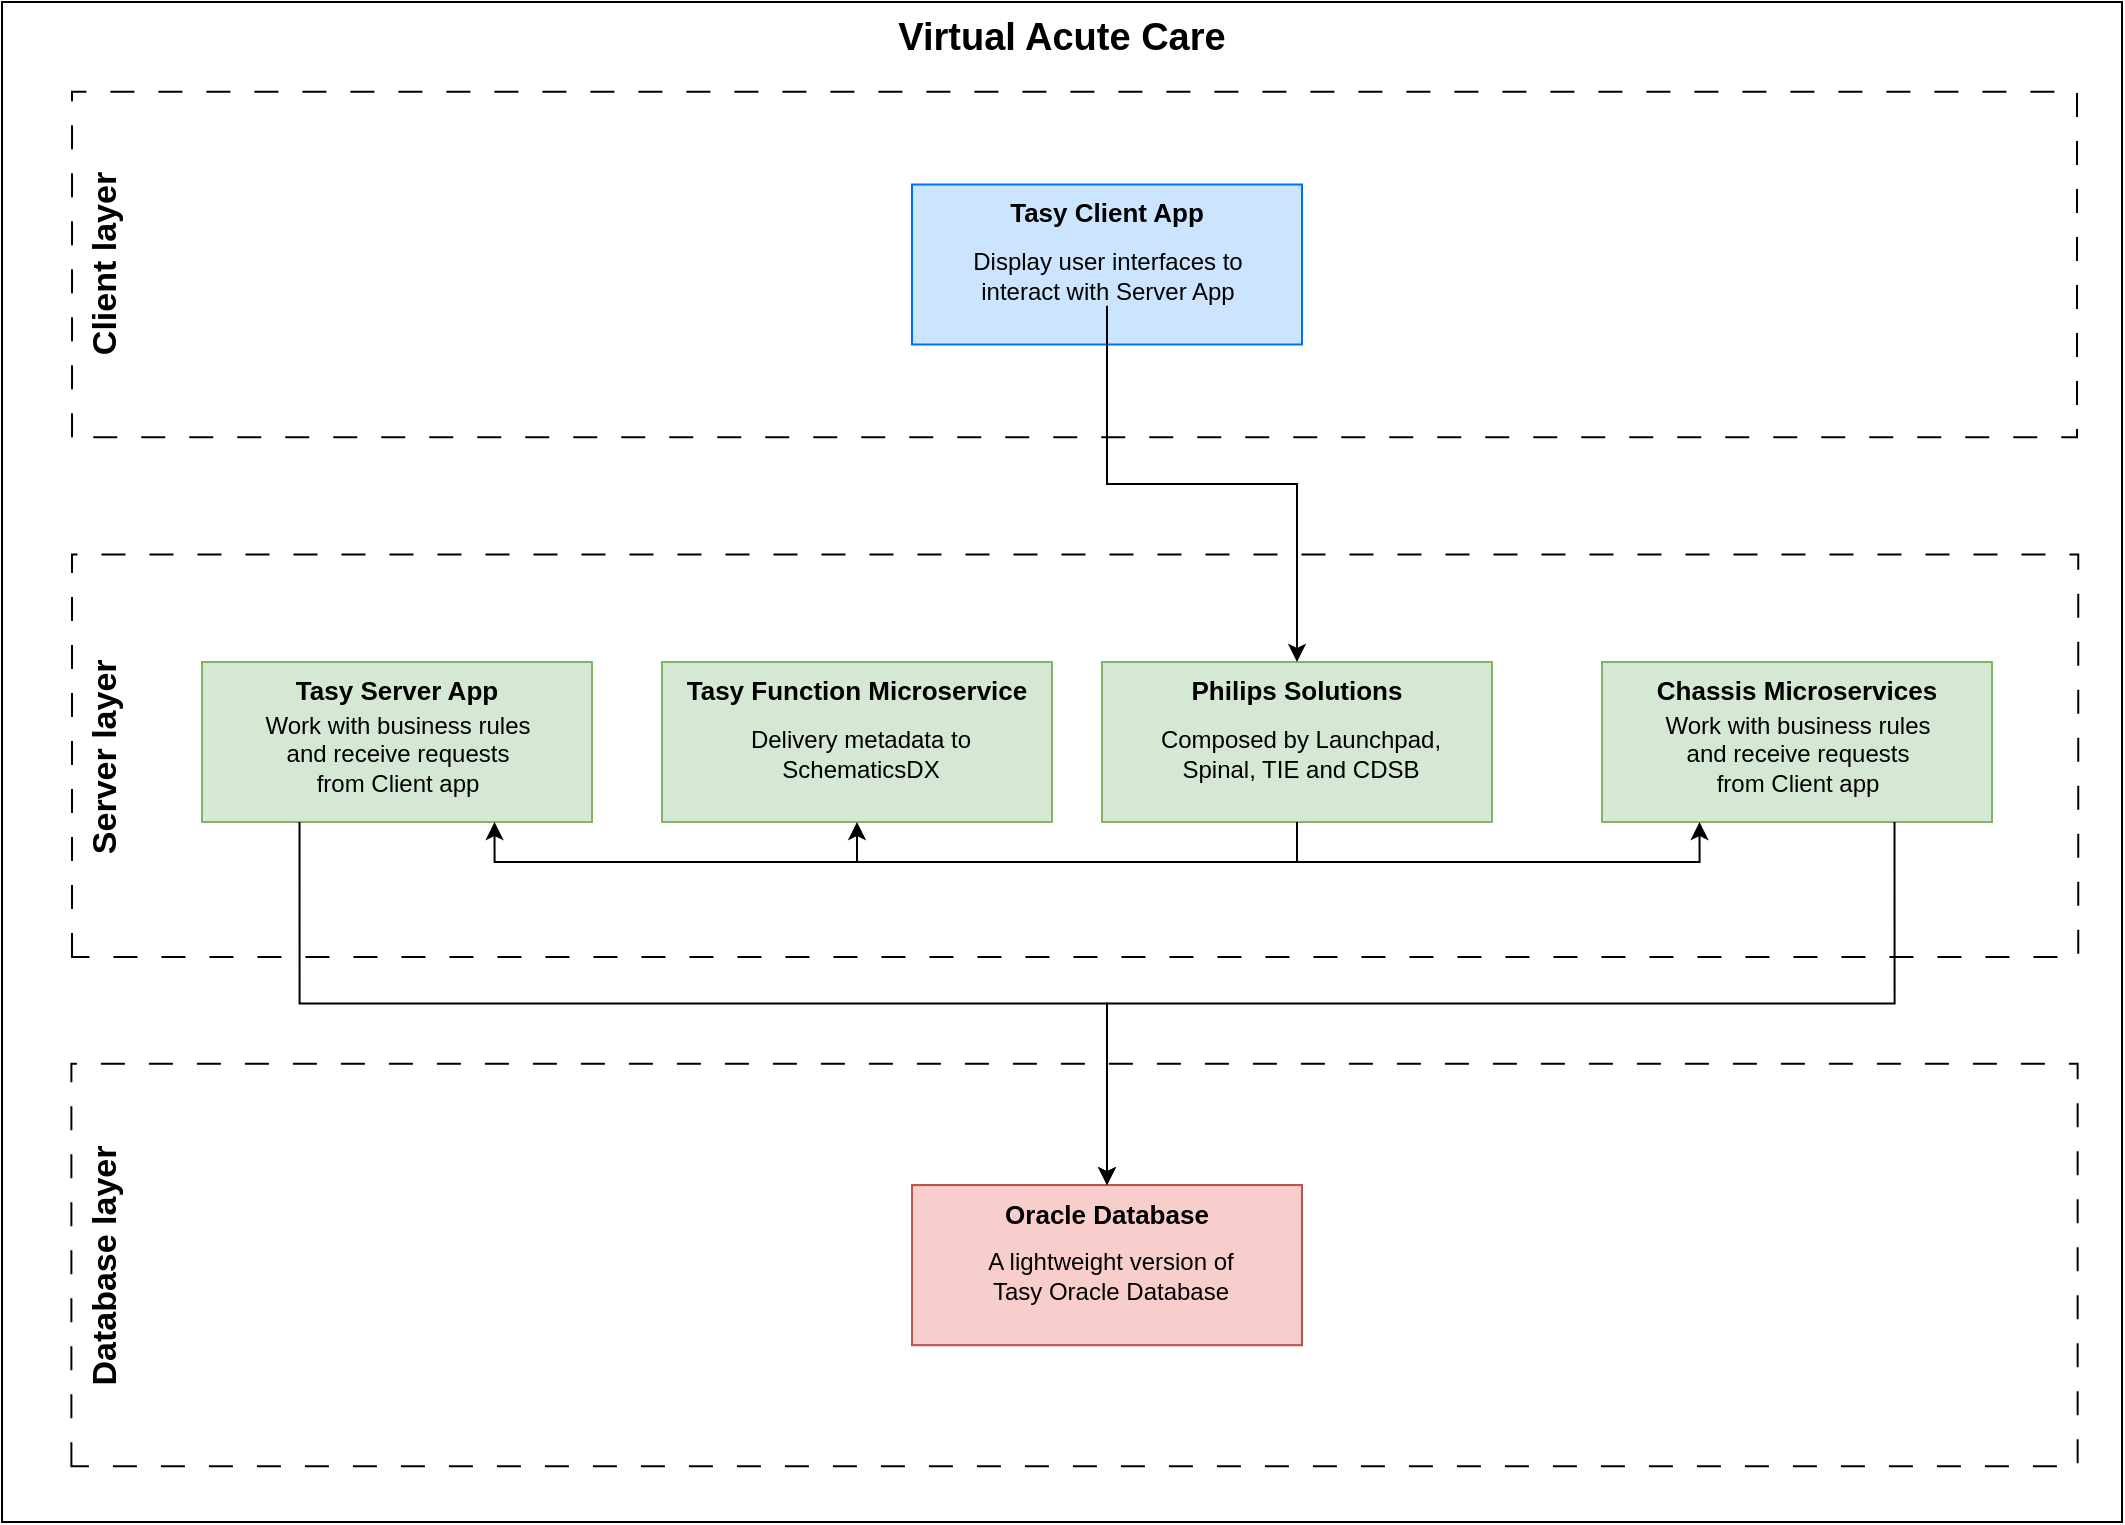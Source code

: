 <mxfile version="22.1.21" type="github">
  <diagram name="Page-1" id="HDLZt7XarpedacUDO0oT">
    <mxGraphModel dx="3133" dy="135" grid="1" gridSize="10" guides="1" tooltips="1" connect="1" arrows="1" fold="1" page="1" pageScale="1" pageWidth="850" pageHeight="1100" math="0" shadow="0">
      <root>
        <mxCell id="0" />
        <mxCell id="1" parent="0" />
        <mxCell id="nLgQ-aw-alhX12hGxTin-36" value="&lt;font style=&quot;font-size: 19px;&quot;&gt;&lt;b&gt;Virtual Acute Care&lt;/b&gt;&lt;/font&gt;" style="rounded=0;whiteSpace=wrap;html=1;verticalAlign=top;" parent="1" vertex="1">
          <mxGeometry x="-950" y="1610" width="1060" height="760" as="geometry" />
        </mxCell>
        <mxCell id="nLgQ-aw-alhX12hGxTin-5" value="Client layer" style="rounded=0;whiteSpace=wrap;html=1;dashed=1;dashPattern=12 12;labelPosition=center;verticalLabelPosition=middle;align=center;verticalAlign=top;rotation=-90;fontSize=17;fontStyle=1" parent="1" vertex="1">
          <mxGeometry x="-500.14" y="1240" width="172.8" height="1002.5" as="geometry" />
        </mxCell>
        <mxCell id="nLgQ-aw-alhX12hGxTin-7" value="Server layer" style="rounded=0;whiteSpace=wrap;html=1;dashed=1;dashPattern=12 12;labelPosition=center;verticalLabelPosition=middle;align=center;verticalAlign=top;rotation=-90;fontSize=17;fontStyle=1" parent="1" vertex="1">
          <mxGeometry x="-514.06" y="1485.32" width="201.25" height="1003.12" as="geometry" />
        </mxCell>
        <mxCell id="nLgQ-aw-alhX12hGxTin-10" value="" style="group" parent="1" vertex="1" connectable="0">
          <mxGeometry x="-495" y="1701.25" width="195" height="80" as="geometry" />
        </mxCell>
        <mxCell id="nLgQ-aw-alhX12hGxTin-1" value="&lt;b&gt;&lt;font style=&quot;font-size: 13px;&quot;&gt;Tasy Client App&lt;/font&gt;&lt;br&gt;&lt;/b&gt;" style="rounded=0;whiteSpace=wrap;html=1;fillColor=#cce5ff;strokeColor=#006eff;labelPosition=center;verticalLabelPosition=middle;align=center;verticalAlign=top;" parent="nLgQ-aw-alhX12hGxTin-10" vertex="1">
          <mxGeometry width="195" height="80" as="geometry" />
        </mxCell>
        <mxCell id="nLgQ-aw-alhX12hGxTin-8" value="Display user interfaces to interact with Server App" style="text;html=1;strokeColor=none;fillColor=none;align=center;verticalAlign=middle;whiteSpace=wrap;rounded=0;" parent="nLgQ-aw-alhX12hGxTin-10" vertex="1">
          <mxGeometry x="27.5" y="30.63" width="140" height="30" as="geometry" />
        </mxCell>
        <mxCell id="nLgQ-aw-alhX12hGxTin-11" value="" style="group;fillColor=#d5e8d4;strokeColor=#82b366;" parent="1" vertex="1" connectable="0">
          <mxGeometry x="-850" y="1940" width="195" height="80" as="geometry" />
        </mxCell>
        <mxCell id="nLgQ-aw-alhX12hGxTin-12" value="&lt;b&gt;&lt;font style=&quot;font-size: 13px;&quot;&gt;Tasy Server App&lt;/font&gt;&lt;br&gt;&lt;/b&gt;" style="rounded=0;whiteSpace=wrap;html=1;fillColor=#d5e8d4;strokeColor=#82b366;labelPosition=center;verticalLabelPosition=middle;align=center;verticalAlign=top;" parent="nLgQ-aw-alhX12hGxTin-11" vertex="1">
          <mxGeometry width="195" height="80" as="geometry" />
        </mxCell>
        <mxCell id="nLgQ-aw-alhX12hGxTin-13" value="Work with business rules and receive requests from Client app" style="text;html=1;strokeColor=none;fillColor=none;align=center;verticalAlign=middle;whiteSpace=wrap;rounded=0;" parent="nLgQ-aw-alhX12hGxTin-11" vertex="1">
          <mxGeometry x="27.5" y="30.63" width="140" height="30" as="geometry" />
        </mxCell>
        <mxCell id="nLgQ-aw-alhX12hGxTin-14" value="" style="group;fillColor=#d5e8d4;strokeColor=#82b366;" parent="1" vertex="1" connectable="0">
          <mxGeometry x="-150" y="1940" width="195" height="80" as="geometry" />
        </mxCell>
        <mxCell id="nLgQ-aw-alhX12hGxTin-15" value="&lt;b&gt;&lt;font style=&quot;font-size: 13px;&quot;&gt;Chassis Microservices&lt;/font&gt;&lt;br&gt;&lt;/b&gt;" style="rounded=0;whiteSpace=wrap;html=1;fillColor=#d5e8d4;strokeColor=#82b366;labelPosition=center;verticalLabelPosition=middle;align=center;verticalAlign=top;" parent="nLgQ-aw-alhX12hGxTin-14" vertex="1">
          <mxGeometry width="195" height="80" as="geometry" />
        </mxCell>
        <mxCell id="nLgQ-aw-alhX12hGxTin-16" value="Work with business rules and receive requests from Client app" style="text;html=1;strokeColor=none;fillColor=none;align=center;verticalAlign=middle;whiteSpace=wrap;rounded=0;" parent="nLgQ-aw-alhX12hGxTin-14" vertex="1">
          <mxGeometry x="27.5" y="30.63" width="140" height="30" as="geometry" />
        </mxCell>
        <mxCell id="nLgQ-aw-alhX12hGxTin-18" value="" style="group;fillColor=#d5e8d4;strokeColor=#82b366;" parent="1" vertex="1" connectable="0">
          <mxGeometry x="-400" y="1940" width="195" height="80" as="geometry" />
        </mxCell>
        <mxCell id="nLgQ-aw-alhX12hGxTin-19" value="&lt;b&gt;&lt;span style=&quot;font-size: 13px;&quot;&gt;Philips Solutions&lt;/span&gt;&lt;br&gt;&lt;/b&gt;" style="rounded=0;whiteSpace=wrap;html=1;fillColor=#d5e8d4;strokeColor=#82b366;labelPosition=center;verticalLabelPosition=middle;align=center;verticalAlign=top;" parent="nLgQ-aw-alhX12hGxTin-18" vertex="1">
          <mxGeometry width="195" height="80" as="geometry" />
        </mxCell>
        <mxCell id="nLgQ-aw-alhX12hGxTin-20" value="Composed by Launchpad, Spinal, TIE and CDSB" style="text;html=1;strokeColor=none;fillColor=none;align=center;verticalAlign=middle;whiteSpace=wrap;rounded=0;" parent="nLgQ-aw-alhX12hGxTin-18" vertex="1">
          <mxGeometry x="27.5" y="30.63" width="142.5" height="30" as="geometry" />
        </mxCell>
        <mxCell id="nLgQ-aw-alhX12hGxTin-21" value="" style="group;fillColor=#d5e8d4;strokeColor=#82b366;" parent="1" vertex="1" connectable="0">
          <mxGeometry x="-620" y="1940" width="195" height="80" as="geometry" />
        </mxCell>
        <mxCell id="nLgQ-aw-alhX12hGxTin-22" value="&lt;b&gt;&lt;span style=&quot;font-size: 13px;&quot;&gt;Tasy Function Microservice&lt;/span&gt;&lt;br&gt;&lt;/b&gt;" style="rounded=0;whiteSpace=wrap;html=1;fillColor=#d5e8d4;strokeColor=#82b366;labelPosition=center;verticalLabelPosition=middle;align=center;verticalAlign=top;" parent="nLgQ-aw-alhX12hGxTin-21" vertex="1">
          <mxGeometry width="195" height="80" as="geometry" />
        </mxCell>
        <mxCell id="nLgQ-aw-alhX12hGxTin-23" value="Delivery metadata to SchematicsDX" style="text;html=1;strokeColor=none;fillColor=none;align=center;verticalAlign=middle;whiteSpace=wrap;rounded=0;" parent="nLgQ-aw-alhX12hGxTin-21" vertex="1">
          <mxGeometry x="27.5" y="30.63" width="142.5" height="30" as="geometry" />
        </mxCell>
        <mxCell id="nLgQ-aw-alhX12hGxTin-25" value="Database layer" style="rounded=0;whiteSpace=wrap;html=1;dashed=1;dashPattern=12 12;labelPosition=center;verticalLabelPosition=middle;align=center;verticalAlign=top;rotation=-90;fontSize=17;fontStyle=1" parent="1" vertex="1">
          <mxGeometry x="-514.37" y="1740" width="201.25" height="1003.12" as="geometry" />
        </mxCell>
        <mxCell id="nLgQ-aw-alhX12hGxTin-26" value="" style="group;fillColor=#f8cecc;strokeColor=#b85450;" parent="1" vertex="1" connectable="0">
          <mxGeometry x="-495" y="2201.56" width="195" height="80" as="geometry" />
        </mxCell>
        <mxCell id="nLgQ-aw-alhX12hGxTin-27" value="&lt;b&gt;&lt;span style=&quot;font-size: 13px;&quot;&gt;Oracle Database&lt;/span&gt;&lt;br&gt;&lt;/b&gt;" style="rounded=0;whiteSpace=wrap;html=1;fillColor=#f8cecc;strokeColor=#b85450;labelPosition=center;verticalLabelPosition=middle;align=center;verticalAlign=top;" parent="nLgQ-aw-alhX12hGxTin-26" vertex="1">
          <mxGeometry width="195" height="80" as="geometry" />
        </mxCell>
        <mxCell id="nLgQ-aw-alhX12hGxTin-28" value="A lightweight version of Tasy Oracle Database" style="text;html=1;strokeColor=none;fillColor=none;align=center;verticalAlign=middle;whiteSpace=wrap;rounded=0;" parent="nLgQ-aw-alhX12hGxTin-26" vertex="1">
          <mxGeometry x="27.5" y="30.63" width="142.5" height="30" as="geometry" />
        </mxCell>
        <mxCell id="nLgQ-aw-alhX12hGxTin-29" style="edgeStyle=orthogonalEdgeStyle;rounded=0;orthogonalLoop=1;jettySize=auto;html=1;entryX=0.5;entryY=0;entryDx=0;entryDy=0;" parent="1" source="nLgQ-aw-alhX12hGxTin-8" target="nLgQ-aw-alhX12hGxTin-19" edge="1">
          <mxGeometry relative="1" as="geometry" />
        </mxCell>
        <mxCell id="nLgQ-aw-alhX12hGxTin-30" style="edgeStyle=orthogonalEdgeStyle;rounded=0;orthogonalLoop=1;jettySize=auto;html=1;exitX=0.5;exitY=1;exitDx=0;exitDy=0;entryX=0.75;entryY=1;entryDx=0;entryDy=0;" parent="1" source="nLgQ-aw-alhX12hGxTin-19" target="nLgQ-aw-alhX12hGxTin-12" edge="1">
          <mxGeometry relative="1" as="geometry" />
        </mxCell>
        <mxCell id="nLgQ-aw-alhX12hGxTin-31" style="edgeStyle=orthogonalEdgeStyle;rounded=0;orthogonalLoop=1;jettySize=auto;html=1;entryX=0.5;entryY=1;entryDx=0;entryDy=0;exitX=0.5;exitY=1;exitDx=0;exitDy=0;" parent="1" source="nLgQ-aw-alhX12hGxTin-19" target="nLgQ-aw-alhX12hGxTin-22" edge="1">
          <mxGeometry relative="1" as="geometry" />
        </mxCell>
        <mxCell id="nLgQ-aw-alhX12hGxTin-32" style="edgeStyle=orthogonalEdgeStyle;rounded=0;orthogonalLoop=1;jettySize=auto;html=1;entryX=0.25;entryY=1;entryDx=0;entryDy=0;exitX=0.5;exitY=1;exitDx=0;exitDy=0;" parent="1" source="nLgQ-aw-alhX12hGxTin-19" target="nLgQ-aw-alhX12hGxTin-15" edge="1">
          <mxGeometry relative="1" as="geometry" />
        </mxCell>
        <mxCell id="nLgQ-aw-alhX12hGxTin-33" style="edgeStyle=orthogonalEdgeStyle;rounded=0;orthogonalLoop=1;jettySize=auto;html=1;entryX=0.5;entryY=0;entryDx=0;entryDy=0;exitX=0.25;exitY=1;exitDx=0;exitDy=0;" parent="1" source="nLgQ-aw-alhX12hGxTin-12" target="nLgQ-aw-alhX12hGxTin-27" edge="1">
          <mxGeometry relative="1" as="geometry" />
        </mxCell>
        <mxCell id="nLgQ-aw-alhX12hGxTin-35" style="edgeStyle=orthogonalEdgeStyle;rounded=0;orthogonalLoop=1;jettySize=auto;html=1;exitX=0.75;exitY=1;exitDx=0;exitDy=0;entryX=0.5;entryY=0;entryDx=0;entryDy=0;" parent="1" source="nLgQ-aw-alhX12hGxTin-15" target="nLgQ-aw-alhX12hGxTin-27" edge="1">
          <mxGeometry relative="1" as="geometry" />
        </mxCell>
      </root>
    </mxGraphModel>
  </diagram>
</mxfile>
